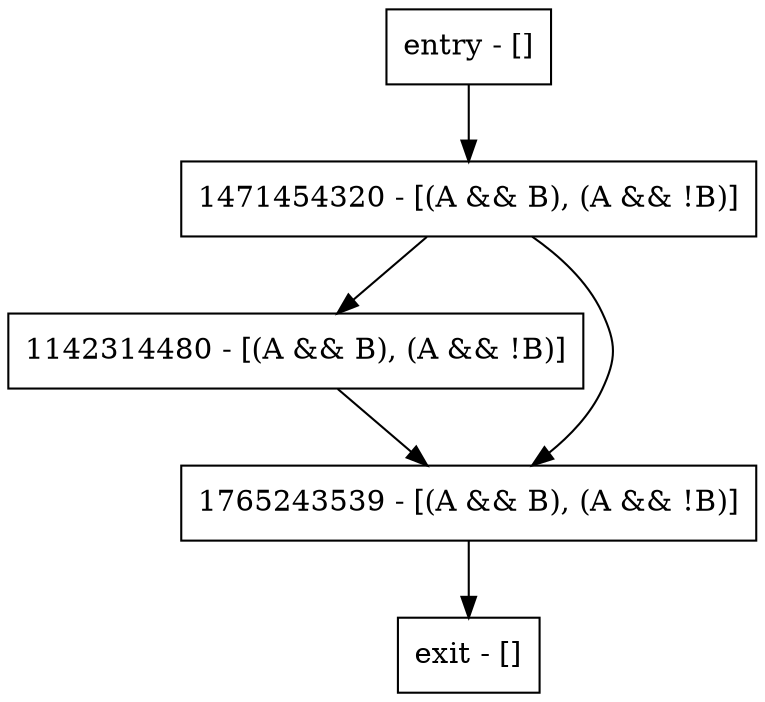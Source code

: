 digraph foo {
node [shape=record];
entry [label="entry - []"];
exit [label="exit - []"];
1142314480 [label="1142314480 - [(A && B), (A && !B)]"];
1765243539 [label="1765243539 - [(A && B), (A && !B)]"];
1471454320 [label="1471454320 - [(A && B), (A && !B)]"];
entry;
exit;
entry -> 1471454320;
1142314480 -> 1765243539;
1765243539 -> exit;
1471454320 -> 1142314480;
1471454320 -> 1765243539;
}
